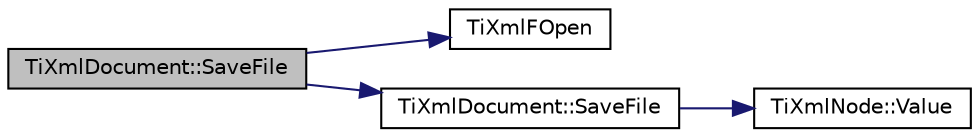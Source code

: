 digraph "TiXmlDocument::SaveFile"
{
  edge [fontname="Helvetica",fontsize="10",labelfontname="Helvetica",labelfontsize="10"];
  node [fontname="Helvetica",fontsize="10",shape=record];
  rankdir="LR";
  Node1 [label="TiXmlDocument::SaveFile",height=0.2,width=0.4,color="black", fillcolor="grey75", style="filled" fontcolor="black"];
  Node1 -> Node2 [color="midnightblue",fontsize="10",style="solid",fontname="Helvetica"];
  Node2 [label="TiXmlFOpen",height=0.2,width=0.4,color="black", fillcolor="white", style="filled",URL="$tinyxml_8cpp.html#aae316d26cdf72c45de918553b2c61e20"];
  Node1 -> Node3 [color="midnightblue",fontsize="10",style="solid",fontname="Helvetica"];
  Node3 [label="TiXmlDocument::SaveFile",height=0.2,width=0.4,color="black", fillcolor="white", style="filled",URL="$class_ti_xml_document.html#a21c0aeb0d0a720169ad4ac89523ebe93",tooltip="Save a file using the current document value. Returns true if successful. "];
  Node3 -> Node4 [color="midnightblue",fontsize="10",style="solid",fontname="Helvetica"];
  Node4 [label="TiXmlNode::Value",height=0.2,width=0.4,color="black", fillcolor="white", style="filled",URL="$class_ti_xml_node.html#a77943eb90d12c2892b1337a9f5918b41"];
}
